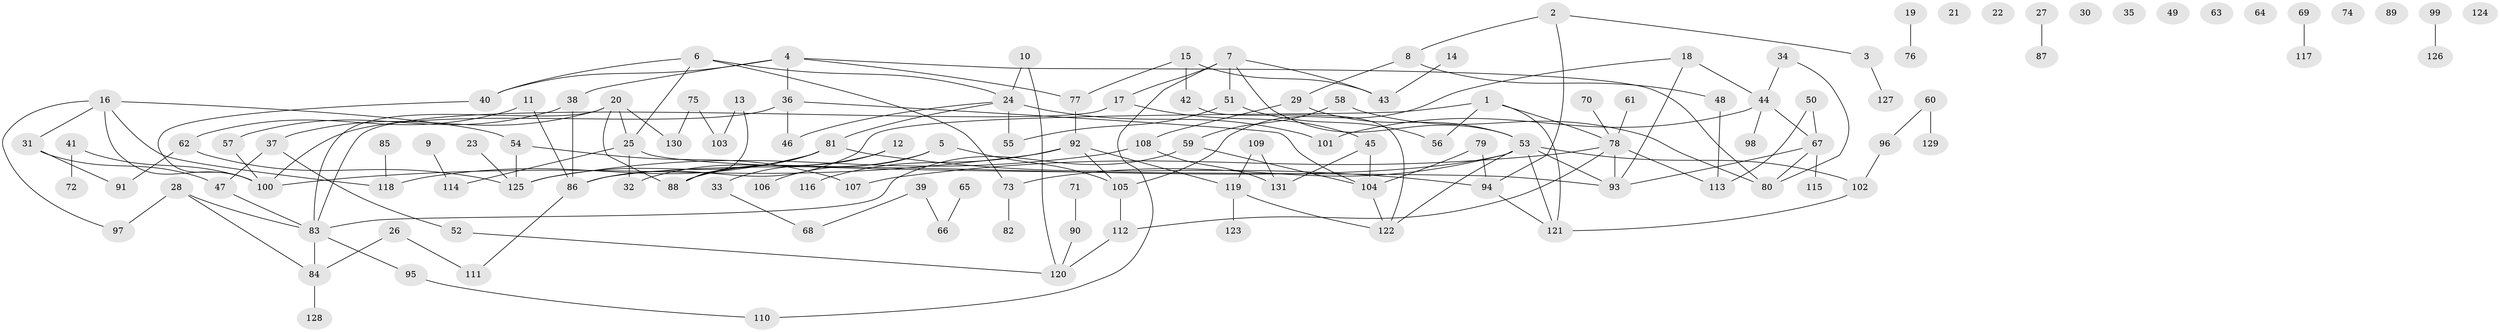 // coarse degree distribution, {0: 0.2692307692307692, 2: 0.11538461538461539, 5: 0.057692307692307696, 4: 0.09615384615384616, 1: 0.2692307692307692, 6: 0.038461538461538464, 3: 0.057692307692307696, 11: 0.019230769230769232, 9: 0.019230769230769232, 8: 0.019230769230769232, 7: 0.019230769230769232, 13: 0.019230769230769232}
// Generated by graph-tools (version 1.1) at 2025/42/03/04/25 21:42:34]
// undirected, 131 vertices, 165 edges
graph export_dot {
graph [start="1"]
  node [color=gray90,style=filled];
  1;
  2;
  3;
  4;
  5;
  6;
  7;
  8;
  9;
  10;
  11;
  12;
  13;
  14;
  15;
  16;
  17;
  18;
  19;
  20;
  21;
  22;
  23;
  24;
  25;
  26;
  27;
  28;
  29;
  30;
  31;
  32;
  33;
  34;
  35;
  36;
  37;
  38;
  39;
  40;
  41;
  42;
  43;
  44;
  45;
  46;
  47;
  48;
  49;
  50;
  51;
  52;
  53;
  54;
  55;
  56;
  57;
  58;
  59;
  60;
  61;
  62;
  63;
  64;
  65;
  66;
  67;
  68;
  69;
  70;
  71;
  72;
  73;
  74;
  75;
  76;
  77;
  78;
  79;
  80;
  81;
  82;
  83;
  84;
  85;
  86;
  87;
  88;
  89;
  90;
  91;
  92;
  93;
  94;
  95;
  96;
  97;
  98;
  99;
  100;
  101;
  102;
  103;
  104;
  105;
  106;
  107;
  108;
  109;
  110;
  111;
  112;
  113;
  114;
  115;
  116;
  117;
  118;
  119;
  120;
  121;
  122;
  123;
  124;
  125;
  126;
  127;
  128;
  129;
  130;
  131;
  1 -- 56;
  1 -- 78;
  1 -- 86;
  1 -- 121;
  2 -- 3;
  2 -- 8;
  2 -- 94;
  3 -- 127;
  4 -- 36;
  4 -- 38;
  4 -- 40;
  4 -- 77;
  4 -- 80;
  5 -- 88;
  5 -- 105;
  5 -- 106;
  6 -- 24;
  6 -- 25;
  6 -- 40;
  6 -- 73;
  7 -- 17;
  7 -- 43;
  7 -- 51;
  7 -- 53;
  7 -- 110;
  8 -- 29;
  8 -- 48;
  9 -- 114;
  10 -- 24;
  10 -- 120;
  11 -- 62;
  11 -- 86;
  12 -- 32;
  12 -- 33;
  13 -- 88;
  13 -- 103;
  14 -- 43;
  15 -- 42;
  15 -- 43;
  15 -- 77;
  16 -- 31;
  16 -- 54;
  16 -- 97;
  16 -- 100;
  16 -- 118;
  17 -- 45;
  17 -- 83;
  18 -- 44;
  18 -- 93;
  18 -- 105;
  19 -- 76;
  20 -- 25;
  20 -- 37;
  20 -- 83;
  20 -- 88;
  20 -- 130;
  23 -- 125;
  24 -- 46;
  24 -- 55;
  24 -- 81;
  24 -- 101;
  25 -- 32;
  25 -- 93;
  25 -- 114;
  26 -- 84;
  26 -- 111;
  27 -- 87;
  28 -- 83;
  28 -- 84;
  28 -- 97;
  29 -- 53;
  29 -- 108;
  31 -- 47;
  31 -- 91;
  33 -- 68;
  34 -- 44;
  34 -- 80;
  36 -- 46;
  36 -- 100;
  36 -- 104;
  37 -- 47;
  37 -- 52;
  38 -- 57;
  38 -- 86;
  39 -- 66;
  39 -- 68;
  40 -- 100;
  41 -- 72;
  41 -- 100;
  42 -- 122;
  44 -- 67;
  44 -- 98;
  44 -- 101;
  45 -- 104;
  45 -- 131;
  47 -- 83;
  48 -- 113;
  50 -- 67;
  50 -- 113;
  51 -- 55;
  51 -- 56;
  52 -- 120;
  53 -- 73;
  53 -- 86;
  53 -- 93;
  53 -- 102;
  53 -- 121;
  53 -- 122;
  54 -- 107;
  54 -- 125;
  57 -- 100;
  58 -- 59;
  58 -- 80;
  59 -- 83;
  59 -- 104;
  60 -- 96;
  60 -- 129;
  61 -- 78;
  62 -- 91;
  62 -- 125;
  65 -- 66;
  67 -- 80;
  67 -- 93;
  67 -- 115;
  69 -- 117;
  70 -- 78;
  71 -- 90;
  73 -- 82;
  75 -- 103;
  75 -- 130;
  77 -- 92;
  78 -- 93;
  78 -- 107;
  78 -- 112;
  78 -- 113;
  79 -- 94;
  79 -- 104;
  81 -- 88;
  81 -- 94;
  81 -- 118;
  81 -- 125;
  83 -- 84;
  83 -- 95;
  84 -- 128;
  85 -- 118;
  86 -- 111;
  90 -- 120;
  92 -- 100;
  92 -- 105;
  92 -- 116;
  92 -- 119;
  94 -- 121;
  95 -- 110;
  96 -- 102;
  99 -- 126;
  102 -- 121;
  104 -- 122;
  105 -- 112;
  108 -- 125;
  108 -- 131;
  109 -- 119;
  109 -- 131;
  112 -- 120;
  119 -- 122;
  119 -- 123;
}
